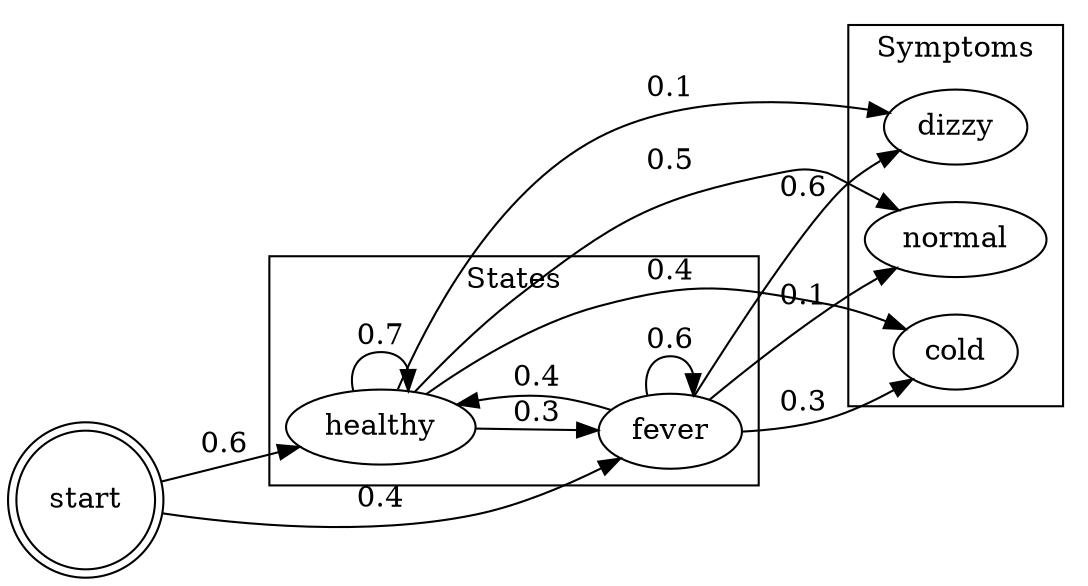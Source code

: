digraph {
  rankdir=LR;

  start[shape=doublecircle];
  start -> healthy [label="0.6"];
  start -> fever   [label="0.4"];

  subgraph cluster_0 {
    rankdir=LR;
    label="States";

    healthy;
    fever;

    healthy -> healthy [label="0.7"];
    healthy -> fever [label="0.3"];
    fever -> healthy [label="0.4"];
    fever -> fever [label="0.6"];
  }

  subgraph cluster_1 {
    label="Symptoms";

    normal, cold, dizzy;
  }

  healthy -> normal [label=0.5];
  healthy -> cold [label=0.4];
  healthy -> dizzy [label=0.1];

  fever -> normal [label=0.1];
  fever -> cold [label=0.3];
  fever -> dizzy [label=0.6];
}
